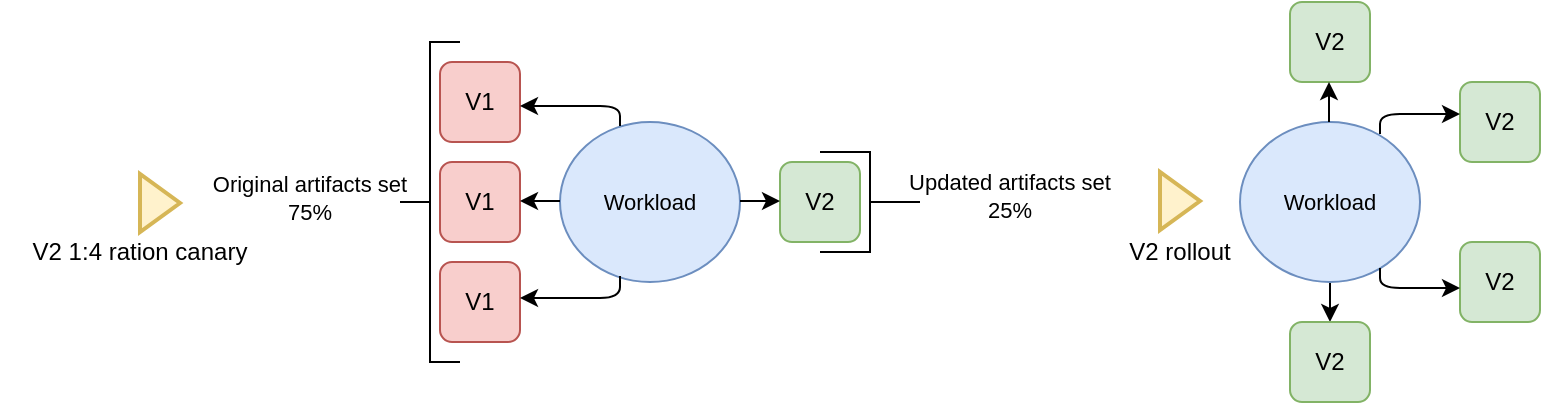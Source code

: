 <mxfile version="15.4.0" type="device"><diagram id="XeX6hGueh-uskbsAgd4h" name="Page-1"><mxGraphModel dx="1796" dy="467" grid="1" gridSize="10" guides="1" tooltips="1" connect="1" arrows="1" fold="1" page="1" pageScale="1" pageWidth="850" pageHeight="1100" math="0" shadow="0"><root><mxCell id="0"/><mxCell id="1" parent="0"/><mxCell id="5oI4WlHQ1esF6evCnjF--76" value="" style="ellipse;whiteSpace=wrap;html=1;labelBackgroundColor=none;fontSize=9.5;strokeColor=#6c8ebf;strokeWidth=1;fillColor=#dae8fc;align=center;" vertex="1" parent="1"><mxGeometry x="170" y="420" width="90" height="80" as="geometry"/></mxCell><mxCell id="5oI4WlHQ1esF6evCnjF--78" value="&lt;font style=&quot;font-size: 11px&quot;&gt;Workload&lt;/font&gt;" style="text;html=1;strokeColor=none;fillColor=none;align=center;verticalAlign=middle;whiteSpace=wrap;rounded=0;labelBackgroundColor=none;fontSize=9.5;" vertex="1" parent="1"><mxGeometry x="185" y="445" width="60" height="30" as="geometry"/></mxCell><mxCell id="5oI4WlHQ1esF6evCnjF--105" value="" style="edgeStyle=orthogonalEdgeStyle;rounded=1;orthogonalLoop=1;jettySize=auto;html=1;fontSize=9.5;startArrow=none;startFill=0;endArrow=classic;endFill=1;strokeWidth=1;" edge="1" parent="1" source="5oI4WlHQ1esF6evCnjF--79" target="5oI4WlHQ1esF6evCnjF--94"><mxGeometry relative="1" as="geometry"/></mxCell><mxCell id="5oI4WlHQ1esF6evCnjF--79" value="" style="ellipse;whiteSpace=wrap;html=1;labelBackgroundColor=none;fontSize=9.5;strokeColor=#6c8ebf;strokeWidth=1;fillColor=#dae8fc;align=center;" vertex="1" parent="1"><mxGeometry x="510" y="420" width="90" height="80" as="geometry"/></mxCell><mxCell id="5oI4WlHQ1esF6evCnjF--80" value="&lt;font style=&quot;font-size: 11px&quot;&gt;Workload&lt;/font&gt;" style="text;html=1;strokeColor=none;fillColor=none;align=center;verticalAlign=middle;whiteSpace=wrap;rounded=0;labelBackgroundColor=none;fontSize=9.5;" vertex="1" parent="1"><mxGeometry x="525" y="445" width="60" height="30" as="geometry"/></mxCell><mxCell id="5oI4WlHQ1esF6evCnjF--81" value="" style="rounded=1;whiteSpace=wrap;html=1;labelBackgroundColor=none;fontSize=9.5;strokeColor=#b85450;strokeWidth=1;fillColor=#f8cecc;align=center;" vertex="1" parent="1"><mxGeometry x="110" y="390" width="40" height="40" as="geometry"/></mxCell><mxCell id="5oI4WlHQ1esF6evCnjF--82" value="&lt;font style=&quot;font-size: 12px&quot;&gt;V1&lt;/font&gt;" style="text;html=1;strokeColor=none;fillColor=none;align=center;verticalAlign=middle;whiteSpace=wrap;rounded=0;labelBackgroundColor=none;fontSize=9.5;" vertex="1" parent="1"><mxGeometry x="110" y="390" width="40" height="40" as="geometry"/></mxCell><mxCell id="5oI4WlHQ1esF6evCnjF--83" value="" style="rounded=1;whiteSpace=wrap;html=1;labelBackgroundColor=none;fontSize=9.5;strokeColor=#b85450;strokeWidth=1;fillColor=#f8cecc;align=center;" vertex="1" parent="1"><mxGeometry x="110" y="440" width="40" height="40" as="geometry"/></mxCell><mxCell id="5oI4WlHQ1esF6evCnjF--84" value="&lt;font style=&quot;font-size: 12px&quot;&gt;V1&lt;/font&gt;" style="text;html=1;strokeColor=none;fillColor=none;align=center;verticalAlign=middle;whiteSpace=wrap;rounded=0;labelBackgroundColor=none;fontSize=9.5;" vertex="1" parent="1"><mxGeometry x="110" y="440" width="40" height="40" as="geometry"/></mxCell><mxCell id="5oI4WlHQ1esF6evCnjF--85" value="" style="rounded=1;whiteSpace=wrap;html=1;labelBackgroundColor=none;fontSize=9.5;strokeColor=#b85450;strokeWidth=1;fillColor=#f8cecc;align=center;" vertex="1" parent="1"><mxGeometry x="110" y="490" width="40" height="40" as="geometry"/></mxCell><mxCell id="5oI4WlHQ1esF6evCnjF--86" value="&lt;font style=&quot;font-size: 12px&quot;&gt;V1&lt;/font&gt;" style="text;html=1;strokeColor=none;fillColor=none;align=center;verticalAlign=middle;whiteSpace=wrap;rounded=0;labelBackgroundColor=none;fontSize=9.5;" vertex="1" parent="1"><mxGeometry x="110" y="490" width="40" height="40" as="geometry"/></mxCell><mxCell id="5oI4WlHQ1esF6evCnjF--87" value="" style="strokeWidth=1;html=1;shape=mxgraph.flowchart.annotation_2;align=left;labelPosition=right;pointerEvents=1;labelBackgroundColor=none;fontSize=9.5;fillColor=none;" vertex="1" parent="1"><mxGeometry x="90" y="380" width="30" height="160" as="geometry"/></mxCell><mxCell id="5oI4WlHQ1esF6evCnjF--88" value="" style="rounded=1;whiteSpace=wrap;html=1;labelBackgroundColor=none;fontSize=9.5;strokeColor=#82b366;strokeWidth=1;fillColor=#d5e8d4;align=center;" vertex="1" parent="1"><mxGeometry x="280" y="440" width="40" height="40" as="geometry"/></mxCell><mxCell id="5oI4WlHQ1esF6evCnjF--89" value="&lt;font style=&quot;font-size: 12px&quot;&gt;V2&lt;/font&gt;" style="text;html=1;strokeColor=none;fillColor=none;align=center;verticalAlign=middle;whiteSpace=wrap;rounded=0;labelBackgroundColor=none;fontSize=9.5;" vertex="1" parent="1"><mxGeometry x="280" y="440" width="40" height="40" as="geometry"/></mxCell><mxCell id="5oI4WlHQ1esF6evCnjF--90" value="" style="strokeWidth=1;html=1;shape=mxgraph.flowchart.annotation_2;align=left;labelPosition=right;pointerEvents=1;labelBackgroundColor=none;fontSize=9.5;fillColor=none;rotation=-180;" vertex="1" parent="1"><mxGeometry x="300" y="435" width="50" height="50" as="geometry"/></mxCell><mxCell id="5oI4WlHQ1esF6evCnjF--91" value="" style="rounded=1;whiteSpace=wrap;html=1;labelBackgroundColor=none;fontSize=9.5;strokeColor=#82b366;strokeWidth=1;fillColor=#d5e8d4;align=center;" vertex="1" parent="1"><mxGeometry x="535" y="360" width="40" height="40" as="geometry"/></mxCell><mxCell id="5oI4WlHQ1esF6evCnjF--92" value="&lt;font style=&quot;font-size: 12px&quot;&gt;V2&lt;/font&gt;" style="text;html=1;strokeColor=none;fillColor=none;align=center;verticalAlign=middle;whiteSpace=wrap;rounded=0;labelBackgroundColor=none;fontSize=9.5;" vertex="1" parent="1"><mxGeometry x="535" y="360" width="40" height="40" as="geometry"/></mxCell><mxCell id="5oI4WlHQ1esF6evCnjF--93" value="" style="rounded=1;whiteSpace=wrap;html=1;labelBackgroundColor=none;fontSize=9.5;strokeColor=#82b366;strokeWidth=1;fillColor=#d5e8d4;align=center;" vertex="1" parent="1"><mxGeometry x="535" y="520" width="40" height="40" as="geometry"/></mxCell><mxCell id="5oI4WlHQ1esF6evCnjF--94" value="&lt;font style=&quot;font-size: 12px&quot;&gt;V2&lt;/font&gt;" style="text;html=1;strokeColor=none;fillColor=none;align=center;verticalAlign=middle;whiteSpace=wrap;rounded=0;labelBackgroundColor=none;fontSize=9.5;" vertex="1" parent="1"><mxGeometry x="535" y="520" width="40" height="40" as="geometry"/></mxCell><mxCell id="5oI4WlHQ1esF6evCnjF--95" value="" style="rounded=1;whiteSpace=wrap;html=1;labelBackgroundColor=none;fontSize=9.5;strokeColor=#82b366;strokeWidth=1;fillColor=#d5e8d4;align=center;" vertex="1" parent="1"><mxGeometry x="620" y="400" width="40" height="40" as="geometry"/></mxCell><mxCell id="5oI4WlHQ1esF6evCnjF--96" value="&lt;font style=&quot;font-size: 12px&quot;&gt;V2&lt;/font&gt;" style="text;html=1;strokeColor=none;fillColor=none;align=center;verticalAlign=middle;whiteSpace=wrap;rounded=0;labelBackgroundColor=none;fontSize=9.5;" vertex="1" parent="1"><mxGeometry x="620" y="400" width="40" height="40" as="geometry"/></mxCell><mxCell id="5oI4WlHQ1esF6evCnjF--97" value="" style="rounded=1;whiteSpace=wrap;html=1;labelBackgroundColor=none;fontSize=9.5;strokeColor=#82b366;strokeWidth=1;fillColor=#d5e8d4;align=center;" vertex="1" parent="1"><mxGeometry x="620" y="480" width="40" height="40" as="geometry"/></mxCell><mxCell id="5oI4WlHQ1esF6evCnjF--98" value="&lt;font style=&quot;font-size: 12px&quot;&gt;V2&lt;/font&gt;" style="text;html=1;strokeColor=none;fillColor=none;align=center;verticalAlign=middle;whiteSpace=wrap;rounded=0;labelBackgroundColor=none;fontSize=9.5;" vertex="1" parent="1"><mxGeometry x="620" y="480" width="40" height="40" as="geometry"/></mxCell><mxCell id="5oI4WlHQ1esF6evCnjF--99" value="" style="verticalLabelPosition=bottom;verticalAlign=top;html=1;strokeWidth=2;shape=mxgraph.arrows2.arrow;dy=0.6;dx=40;notch=0;labelBackgroundColor=none;fontSize=9.5;fillColor=#fff2cc;strokeColor=#d6b656;" vertex="1" parent="1"><mxGeometry x="470" y="445" width="20" height="29" as="geometry"/></mxCell><mxCell id="5oI4WlHQ1esF6evCnjF--100" value="&lt;font style=&quot;font-size: 12px&quot;&gt;V2 rollout&lt;/font&gt;" style="text;html=1;strokeColor=none;fillColor=none;align=center;verticalAlign=middle;whiteSpace=wrap;rounded=0;labelBackgroundColor=none;fontSize=9.5;" vertex="1" parent="1"><mxGeometry x="410" y="470" width="140" height="30" as="geometry"/></mxCell><mxCell id="5oI4WlHQ1esF6evCnjF--101" value="&lt;font style=&quot;font-size: 11px&quot;&gt;Original artifacts set&lt;/font&gt;" style="text;html=1;strokeColor=none;fillColor=none;align=center;verticalAlign=middle;whiteSpace=wrap;rounded=0;labelBackgroundColor=none;fontSize=9.5;" vertex="1" parent="1"><mxGeometry x="-20" y="436" width="130" height="30" as="geometry"/></mxCell><mxCell id="5oI4WlHQ1esF6evCnjF--102" value="&lt;font style=&quot;font-size: 11px&quot;&gt;75%&lt;/font&gt;" style="text;html=1;strokeColor=none;fillColor=none;align=center;verticalAlign=middle;whiteSpace=wrap;rounded=0;labelBackgroundColor=none;fontSize=9.5;" vertex="1" parent="1"><mxGeometry x="-20" y="450" width="130" height="30" as="geometry"/></mxCell><mxCell id="5oI4WlHQ1esF6evCnjF--103" value="&lt;font style=&quot;font-size: 11px&quot;&gt;Updated artifacts set&lt;/font&gt;" style="text;html=1;strokeColor=none;fillColor=none;align=center;verticalAlign=middle;whiteSpace=wrap;rounded=0;labelBackgroundColor=none;fontSize=9.5;" vertex="1" parent="1"><mxGeometry x="330" y="435" width="130" height="30" as="geometry"/></mxCell><mxCell id="5oI4WlHQ1esF6evCnjF--104" value="&lt;font style=&quot;font-size: 11px&quot;&gt;25%&lt;/font&gt;" style="text;html=1;strokeColor=none;fillColor=none;align=center;verticalAlign=middle;whiteSpace=wrap;rounded=0;labelBackgroundColor=none;fontSize=9.5;" vertex="1" parent="1"><mxGeometry x="330" y="449" width="130" height="30" as="geometry"/></mxCell><mxCell id="5oI4WlHQ1esF6evCnjF--107" value="" style="edgeStyle=orthogonalEdgeStyle;rounded=1;orthogonalLoop=1;jettySize=auto;html=1;fontSize=9.5;startArrow=classic;startFill=1;endArrow=none;endFill=0;strokeWidth=1;" edge="1" parent="1"><mxGeometry relative="1" as="geometry"><mxPoint x="280" y="459.5" as="sourcePoint"/><mxPoint x="260" y="459.5" as="targetPoint"/></mxGeometry></mxCell><mxCell id="5oI4WlHQ1esF6evCnjF--108" value="" style="edgeStyle=orthogonalEdgeStyle;rounded=1;orthogonalLoop=1;jettySize=auto;html=1;fontSize=9.5;startArrow=classic;startFill=1;endArrow=none;endFill=0;strokeWidth=1;" edge="1" parent="1"><mxGeometry relative="1" as="geometry"><mxPoint x="150" y="459.5" as="sourcePoint"/><mxPoint x="170" y="459.5" as="targetPoint"/></mxGeometry></mxCell><mxCell id="5oI4WlHQ1esF6evCnjF--109" value="" style="edgeStyle=orthogonalEdgeStyle;rounded=1;orthogonalLoop=1;jettySize=auto;html=1;fontSize=9.5;startArrow=classic;startFill=1;endArrow=none;endFill=0;strokeWidth=1;" edge="1" parent="1"><mxGeometry relative="1" as="geometry"><mxPoint x="554.5" y="400" as="sourcePoint"/><mxPoint x="554.5" y="420" as="targetPoint"/></mxGeometry></mxCell><mxCell id="5oI4WlHQ1esF6evCnjF--110" value="" style="edgeStyle=orthogonalEdgeStyle;rounded=1;orthogonalLoop=1;jettySize=auto;html=1;fontSize=9.5;startArrow=classic;startFill=1;endArrow=none;endFill=0;strokeWidth=1;exitX=1;exitY=0.5;exitDx=0;exitDy=0;" edge="1" parent="1"><mxGeometry relative="1" as="geometry"><mxPoint x="150" y="508" as="sourcePoint"/><mxPoint x="200" y="497" as="targetPoint"/><Array as="points"><mxPoint x="200" y="508"/></Array></mxGeometry></mxCell><mxCell id="5oI4WlHQ1esF6evCnjF--111" value="" style="edgeStyle=orthogonalEdgeStyle;rounded=1;orthogonalLoop=1;jettySize=auto;html=1;fontSize=9.5;startArrow=classic;startFill=1;endArrow=none;endFill=0;strokeWidth=1;exitX=1;exitY=0.5;exitDx=0;exitDy=0;" edge="1" parent="1"><mxGeometry relative="1" as="geometry"><mxPoint x="150" y="412" as="sourcePoint"/><mxPoint x="200" y="422" as="targetPoint"/><Array as="points"><mxPoint x="200" y="412"/></Array></mxGeometry></mxCell><mxCell id="5oI4WlHQ1esF6evCnjF--114" value="" style="edgeStyle=orthogonalEdgeStyle;rounded=1;orthogonalLoop=1;jettySize=auto;html=1;fontSize=9.5;startArrow=classic;startFill=1;endArrow=none;endFill=0;strokeWidth=1;" edge="1" parent="1"><mxGeometry relative="1" as="geometry"><mxPoint x="620" y="503" as="sourcePoint"/><mxPoint x="580" y="493" as="targetPoint"/><Array as="points"><mxPoint x="580" y="503"/></Array></mxGeometry></mxCell><mxCell id="5oI4WlHQ1esF6evCnjF--115" value="" style="edgeStyle=orthogonalEdgeStyle;rounded=1;orthogonalLoop=1;jettySize=auto;html=1;fontSize=9.5;startArrow=classic;startFill=1;endArrow=none;endFill=0;strokeWidth=1;" edge="1" parent="1"><mxGeometry relative="1" as="geometry"><mxPoint x="620" y="416" as="sourcePoint"/><mxPoint x="580" y="426" as="targetPoint"/><Array as="points"><mxPoint x="580" y="416"/></Array></mxGeometry></mxCell><mxCell id="5oI4WlHQ1esF6evCnjF--118" value="" style="verticalLabelPosition=bottom;verticalAlign=top;html=1;strokeWidth=2;shape=mxgraph.arrows2.arrow;dy=0.6;dx=40;notch=0;labelBackgroundColor=none;fontSize=9.5;fillColor=#fff2cc;strokeColor=#d6b656;" vertex="1" parent="1"><mxGeometry x="-40" y="446" width="20" height="29" as="geometry"/></mxCell><mxCell id="5oI4WlHQ1esF6evCnjF--119" value="&lt;font style=&quot;font-size: 12px&quot;&gt;V2 1:4 ration canary&lt;/font&gt;" style="text;html=1;strokeColor=none;fillColor=none;align=center;verticalAlign=middle;whiteSpace=wrap;rounded=0;labelBackgroundColor=none;fontSize=9.5;" vertex="1" parent="1"><mxGeometry x="-110" y="470" width="140" height="30" as="geometry"/></mxCell></root></mxGraphModel></diagram></mxfile>